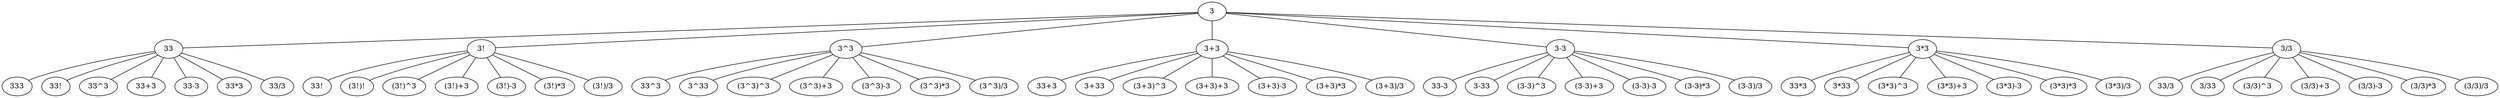 graph G {
    A [label="3"];
        BA [label="33"];
            CAA [label="333"];
            CAB [label="33!"];
            CAC [label="33^3"];
            CAD [label="33+3"];
            CAE [label="33-3"];
            CAF [label="33*3"];
            CAG [label="33/3"];
        BB [label="3!"];
            CBA [label="33!"];
            CBB [label="(3!)!"];
            CBC [label="(3!)^3"];
            CBD [label="(3!)+3"];
            CBE [label="(3!)-3"];
            CBF [label="(3!)*3"];
            CBG [label="(3!)/3"];
        BC [label="3^3"];
            CCA [label="33^3"];
            CCB [label="3^33"];
            CCC [label="(3^3)^3"];
            CCD [label="(3^3)+3"];
            CCE [label="(3^3)-3"];
            CCF [label="(3^3)*3"];
            CCG [label="(3^3)/3"];
        BD [label="3+3"];
            CDA [label="33+3"];
            CDB [label="3+33"];
            CDC [label="(3+3)^3"];
            CDD [label="(3+3)+3"];
            CDE [label="(3+3)-3"];
            CDF [label="(3+3)*3"];
            CDG [label="(3+3)/3"];
        BE [label="3-3"];
            CEA [label="33-3"];
            CEB [label="3-33"];
            CEC [label="(3-3)^3"];
            CED [label="(3-3)+3"];
            CEE [label="(3-3)-3"];
            CEF [label="(3-3)*3"];
            CEG [label="(3-3)/3"];
        BF [label="3*3"];
            CFA [label="33*3"];
            CFB [label="3*33"];
            CFC [label="(3*3)^3"];
            CFD [label="(3*3)+3"];
            CFE [label="(3*3)-3"];
            CFF [label="(3*3)*3"];
            CFG [label="(3*3)/3"];
        BG [label="3/3"];
            CGA [label="33/3"];
            CGB [label="3/33"];
            CGC [label="(3/3)^3"];
            CGD [label="(3/3)+3"];
            CGE [label="(3/3)-3"];
            CGF [label="(3/3)*3"];
            CGG [label="(3/3)/3"];

    A -- BA;
    BA -- CAA;
    BA -- CAB;
    BA -- CAC;
    BA -- CAD;
    BA -- CAE;
    BA -- CAF;
    BA -- CAG;
    A -- BB;
    BB -- CBA;
    BB -- CBB;
    BB -- CBC;
    BB -- CBD;
    BB -- CBE;
    BB -- CBF;
    BB -- CBG;
    A -- BC;
    BC -- CCA;
    BC -- CCB;
    BC -- CCC;
    BC -- CCD;
    BC -- CCE;
    BC -- CCF;
    BC -- CCG;
    A -- BD;
    BD -- CDA;
    BD -- CDB;
    BD -- CDC;
    BD -- CDD;
    BD -- CDE;
    BD -- CDF;
    BD -- CDG;
    A -- BE;
    BE -- CEA;
    BE -- CEB;
    BE -- CEC;
    BE -- CED;
    BE -- CEE;
    BE -- CEF;
    BE -- CEG;
    A -- BF;
    BF -- CFA;
    BF -- CFB;
    BF -- CFC;
    BF -- CFD;
    BF -- CFE;
    BF -- CFF;
    BF -- CFG;
    A -- BG;
    BG -- CGA;
    BG -- CGB;
    BG -- CGC;
    BG -- CGD;
    BG -- CGE;
    BG -- CGF;
    BG -- CGG;
}